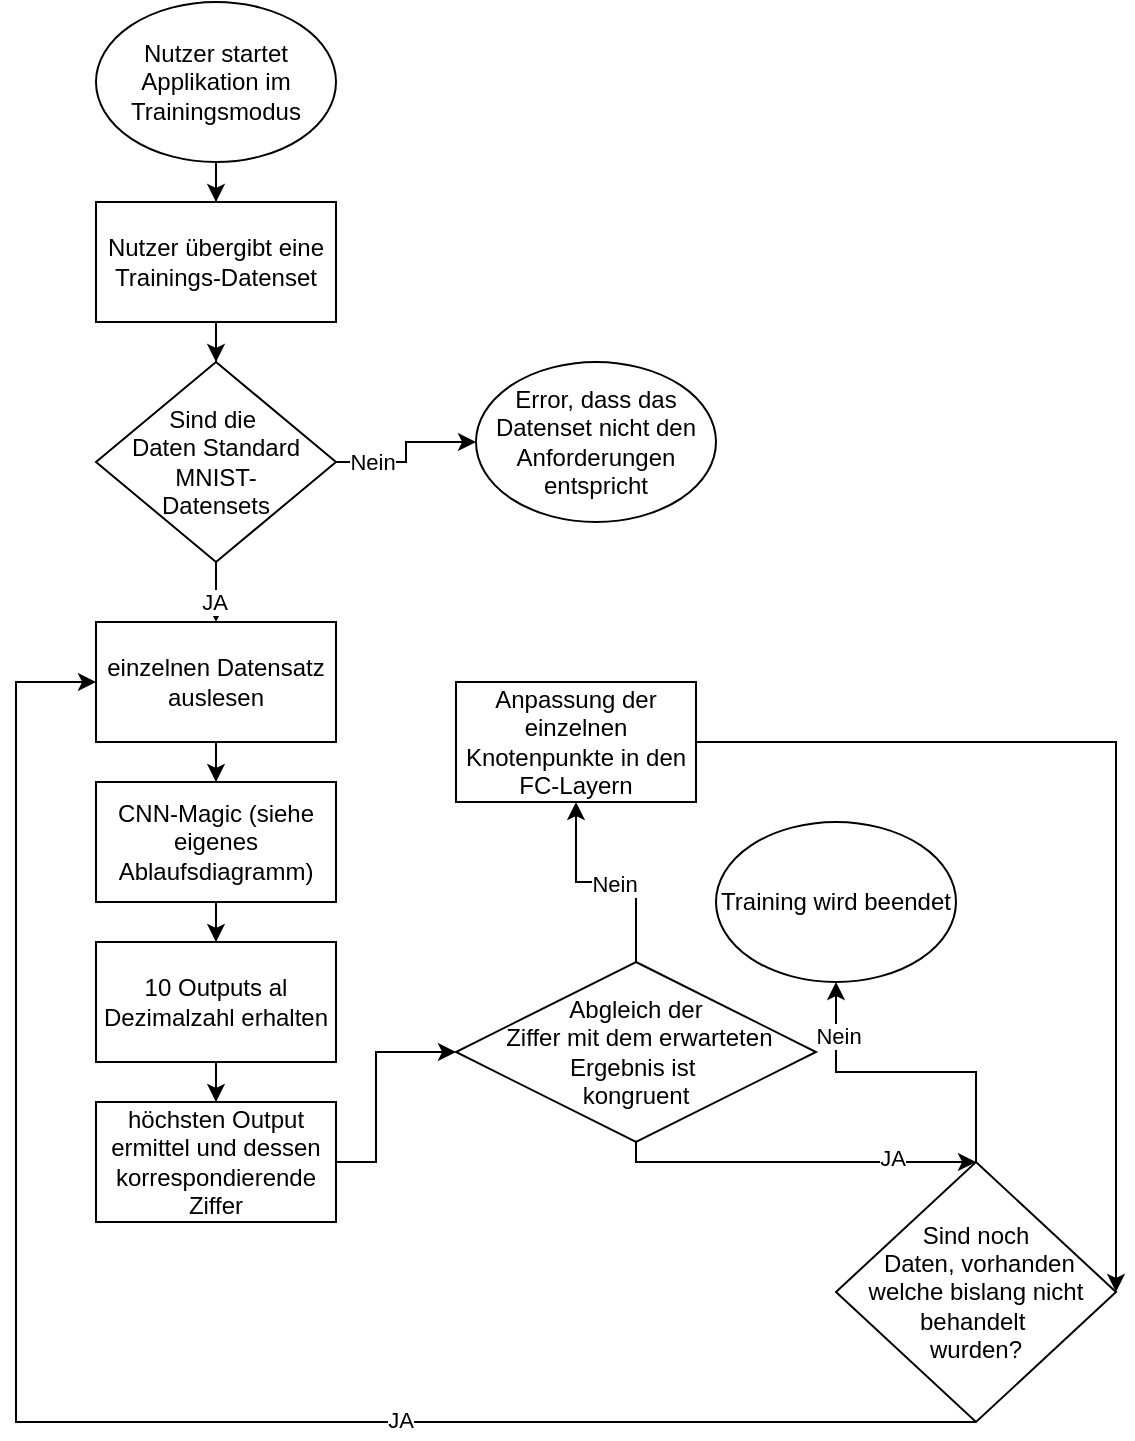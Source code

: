 <mxfile version="23.1.5" type="device">
  <diagram name="Page-1" id="74e2e168-ea6b-b213-b513-2b3c1d86103e">
    <mxGraphModel dx="1232" dy="1085" grid="1" gridSize="10" guides="1" tooltips="1" connect="1" arrows="1" fold="1" page="1" pageScale="1" pageWidth="1100" pageHeight="850" background="none" math="0" shadow="0">
      <root>
        <mxCell id="0" />
        <mxCell id="1" parent="0" />
        <mxCell id="g-Ep9odWdFlU7-CTPNt9-3" value="" style="edgeStyle=orthogonalEdgeStyle;rounded=0;orthogonalLoop=1;jettySize=auto;html=1;" parent="1" source="g-Ep9odWdFlU7-CTPNt9-1" target="g-Ep9odWdFlU7-CTPNt9-2" edge="1">
          <mxGeometry relative="1" as="geometry" />
        </mxCell>
        <mxCell id="g-Ep9odWdFlU7-CTPNt9-1" value="Nutzer startet Applikation im Trainingsmodus" style="ellipse;whiteSpace=wrap;html=1;" parent="1" vertex="1">
          <mxGeometry x="80" y="30" width="120" height="80" as="geometry" />
        </mxCell>
        <mxCell id="g-Ep9odWdFlU7-CTPNt9-5" value="" style="edgeStyle=orthogonalEdgeStyle;rounded=0;orthogonalLoop=1;jettySize=auto;html=1;entryX=0.5;entryY=0;entryDx=0;entryDy=0;" parent="1" source="g-Ep9odWdFlU7-CTPNt9-2" target="g-Ep9odWdFlU7-CTPNt9-6" edge="1">
          <mxGeometry relative="1" as="geometry">
            <mxPoint x="140" y="210" as="targetPoint" />
          </mxGeometry>
        </mxCell>
        <mxCell id="g-Ep9odWdFlU7-CTPNt9-2" value="Nutzer übergibt eine Trainings-Datenset" style="whiteSpace=wrap;html=1;" parent="1" vertex="1">
          <mxGeometry x="80" y="130" width="120" height="60" as="geometry" />
        </mxCell>
        <mxCell id="g-Ep9odWdFlU7-CTPNt9-9" value="" style="edgeStyle=orthogonalEdgeStyle;rounded=0;orthogonalLoop=1;jettySize=auto;html=1;" parent="1" source="g-Ep9odWdFlU7-CTPNt9-6" target="g-Ep9odWdFlU7-CTPNt9-8" edge="1">
          <mxGeometry relative="1" as="geometry" />
        </mxCell>
        <mxCell id="g-Ep9odWdFlU7-CTPNt9-21" value="JA" style="edgeLabel;html=1;align=center;verticalAlign=middle;resizable=0;points=[];" parent="g-Ep9odWdFlU7-CTPNt9-9" vertex="1" connectable="0">
          <mxGeometry x="0.6" y="-1" relative="1" as="geometry">
            <mxPoint as="offset" />
          </mxGeometry>
        </mxCell>
        <mxCell id="g-Ep9odWdFlU7-CTPNt9-37" style="edgeStyle=orthogonalEdgeStyle;rounded=0;orthogonalLoop=1;jettySize=auto;html=1;entryX=0;entryY=0.5;entryDx=0;entryDy=0;" parent="1" source="g-Ep9odWdFlU7-CTPNt9-6" target="g-Ep9odWdFlU7-CTPNt9-36" edge="1">
          <mxGeometry relative="1" as="geometry" />
        </mxCell>
        <mxCell id="g-Ep9odWdFlU7-CTPNt9-40" value="Nein" style="edgeLabel;html=1;align=center;verticalAlign=middle;resizable=0;points=[];" parent="g-Ep9odWdFlU7-CTPNt9-37" vertex="1" connectable="0">
          <mxGeometry x="-0.6" y="-1" relative="1" as="geometry">
            <mxPoint x="2" y="-1" as="offset" />
          </mxGeometry>
        </mxCell>
        <mxCell id="g-Ep9odWdFlU7-CTPNt9-6" value="&lt;div&gt;Sind die&amp;nbsp;&lt;/div&gt;&lt;div&gt;Daten Standard MNIST-&lt;/div&gt;&lt;div&gt;Datensets&lt;/div&gt;" style="rhombus;whiteSpace=wrap;html=1;" parent="1" vertex="1">
          <mxGeometry x="80" y="210" width="120" height="100" as="geometry" />
        </mxCell>
        <mxCell id="g-Ep9odWdFlU7-CTPNt9-11" value="" style="edgeStyle=orthogonalEdgeStyle;rounded=0;orthogonalLoop=1;jettySize=auto;html=1;" parent="1" source="g-Ep9odWdFlU7-CTPNt9-8" target="g-Ep9odWdFlU7-CTPNt9-10" edge="1">
          <mxGeometry relative="1" as="geometry" />
        </mxCell>
        <mxCell id="g-Ep9odWdFlU7-CTPNt9-8" value="einzelnen Datensatz auslesen" style="whiteSpace=wrap;html=1;" parent="1" vertex="1">
          <mxGeometry x="80" y="340" width="120" height="60" as="geometry" />
        </mxCell>
        <mxCell id="g-Ep9odWdFlU7-CTPNt9-13" value="" style="edgeStyle=orthogonalEdgeStyle;rounded=0;orthogonalLoop=1;jettySize=auto;html=1;" parent="1" source="g-Ep9odWdFlU7-CTPNt9-10" target="g-Ep9odWdFlU7-CTPNt9-12" edge="1">
          <mxGeometry relative="1" as="geometry" />
        </mxCell>
        <mxCell id="g-Ep9odWdFlU7-CTPNt9-10" value="CNN-Magic (siehe eigenes Ablaufsdiagramm)" style="whiteSpace=wrap;html=1;" parent="1" vertex="1">
          <mxGeometry x="80" y="420" width="120" height="60" as="geometry" />
        </mxCell>
        <mxCell id="g-Ep9odWdFlU7-CTPNt9-15" value="" style="edgeStyle=orthogonalEdgeStyle;rounded=0;orthogonalLoop=1;jettySize=auto;html=1;" parent="1" source="g-Ep9odWdFlU7-CTPNt9-12" target="g-Ep9odWdFlU7-CTPNt9-14" edge="1">
          <mxGeometry relative="1" as="geometry" />
        </mxCell>
        <mxCell id="g-Ep9odWdFlU7-CTPNt9-12" value="10 Outputs al Dezimalzahl erhalten" style="whiteSpace=wrap;html=1;" parent="1" vertex="1">
          <mxGeometry x="80" y="500" width="120" height="60" as="geometry" />
        </mxCell>
        <mxCell id="g-Ep9odWdFlU7-CTPNt9-17" value="" style="edgeStyle=orthogonalEdgeStyle;rounded=0;orthogonalLoop=1;jettySize=auto;html=1;entryX=0;entryY=0.5;entryDx=0;entryDy=0;" parent="1" source="g-Ep9odWdFlU7-CTPNt9-14" target="g-Ep9odWdFlU7-CTPNt9-18" edge="1">
          <mxGeometry relative="1" as="geometry">
            <mxPoint x="140" y="660" as="targetPoint" />
            <Array as="points">
              <mxPoint x="220" y="610" />
              <mxPoint x="220" y="555" />
            </Array>
          </mxGeometry>
        </mxCell>
        <mxCell id="g-Ep9odWdFlU7-CTPNt9-14" value="höchsten Output ermittel und dessen korrespondierende Ziffer" style="whiteSpace=wrap;html=1;" parent="1" vertex="1">
          <mxGeometry x="80" y="580" width="120" height="60" as="geometry" />
        </mxCell>
        <mxCell id="g-Ep9odWdFlU7-CTPNt9-24" value="" style="edgeStyle=orthogonalEdgeStyle;rounded=0;orthogonalLoop=1;jettySize=auto;html=1;exitX=0.5;exitY=1;exitDx=0;exitDy=0;" parent="1" source="g-Ep9odWdFlU7-CTPNt9-18" target="g-Ep9odWdFlU7-CTPNt9-23" edge="1">
          <mxGeometry relative="1" as="geometry">
            <Array as="points">
              <mxPoint x="350" y="610" />
            </Array>
          </mxGeometry>
        </mxCell>
        <mxCell id="g-Ep9odWdFlU7-CTPNt9-25" value="JA" style="edgeLabel;html=1;align=center;verticalAlign=middle;resizable=0;points=[];" parent="g-Ep9odWdFlU7-CTPNt9-24" vertex="1" connectable="0">
          <mxGeometry x="0.533" y="2" relative="1" as="geometry">
            <mxPoint as="offset" />
          </mxGeometry>
        </mxCell>
        <mxCell id="g-Ep9odWdFlU7-CTPNt9-32" value="" style="edgeStyle=orthogonalEdgeStyle;rounded=0;orthogonalLoop=1;jettySize=auto;html=1;" parent="1" source="g-Ep9odWdFlU7-CTPNt9-18" target="g-Ep9odWdFlU7-CTPNt9-31" edge="1">
          <mxGeometry relative="1" as="geometry" />
        </mxCell>
        <mxCell id="g-Ep9odWdFlU7-CTPNt9-33" value="Nein" style="edgeLabel;html=1;align=center;verticalAlign=middle;resizable=0;points=[];" parent="g-Ep9odWdFlU7-CTPNt9-32" vertex="1" connectable="0">
          <mxGeometry x="-0.075" y="1" relative="1" as="geometry">
            <mxPoint as="offset" />
          </mxGeometry>
        </mxCell>
        <mxCell id="g-Ep9odWdFlU7-CTPNt9-18" value="&lt;div&gt;Abgleich der&lt;/div&gt;&lt;div&gt;&amp;nbsp;Ziffer mit dem erwarteten Ergebnis ist&amp;nbsp;&lt;/div&gt;&lt;div&gt;kongruent&lt;/div&gt;" style="rhombus;whiteSpace=wrap;html=1;" parent="1" vertex="1">
          <mxGeometry x="260" y="510" width="180" height="90" as="geometry" />
        </mxCell>
        <mxCell id="g-Ep9odWdFlU7-CTPNt9-26" style="edgeStyle=orthogonalEdgeStyle;rounded=0;orthogonalLoop=1;jettySize=auto;html=1;entryX=0;entryY=0.5;entryDx=0;entryDy=0;exitX=0.5;exitY=1;exitDx=0;exitDy=0;" parent="1" source="g-Ep9odWdFlU7-CTPNt9-23" target="g-Ep9odWdFlU7-CTPNt9-8" edge="1">
          <mxGeometry relative="1" as="geometry">
            <Array as="points">
              <mxPoint x="40" y="740" />
              <mxPoint x="40" y="370" />
            </Array>
          </mxGeometry>
        </mxCell>
        <mxCell id="g-Ep9odWdFlU7-CTPNt9-27" value="JA" style="edgeLabel;html=1;align=center;verticalAlign=middle;resizable=0;points=[];" parent="g-Ep9odWdFlU7-CTPNt9-26" vertex="1" connectable="0">
          <mxGeometry x="-0.353" y="-1" relative="1" as="geometry">
            <mxPoint as="offset" />
          </mxGeometry>
        </mxCell>
        <mxCell id="g-Ep9odWdFlU7-CTPNt9-29" value="" style="edgeStyle=orthogonalEdgeStyle;rounded=0;orthogonalLoop=1;jettySize=auto;html=1;" parent="1" source="g-Ep9odWdFlU7-CTPNt9-23" target="g-Ep9odWdFlU7-CTPNt9-28" edge="1">
          <mxGeometry relative="1" as="geometry" />
        </mxCell>
        <mxCell id="g-Ep9odWdFlU7-CTPNt9-30" value="Nein" style="edgeLabel;html=1;align=center;verticalAlign=middle;resizable=0;points=[];" parent="g-Ep9odWdFlU7-CTPNt9-29" vertex="1" connectable="0">
          <mxGeometry x="0.667" y="-1" relative="1" as="geometry">
            <mxPoint as="offset" />
          </mxGeometry>
        </mxCell>
        <mxCell id="g-Ep9odWdFlU7-CTPNt9-23" value="&lt;div&gt;Sind noch&lt;/div&gt;&lt;div&gt;&amp;nbsp;Daten, vorhanden welche bislang nicht behandelt&amp;nbsp;&lt;/div&gt;&lt;div&gt;wurden?&lt;/div&gt;" style="rhombus;whiteSpace=wrap;html=1;" parent="1" vertex="1">
          <mxGeometry x="450" y="610" width="140" height="130" as="geometry" />
        </mxCell>
        <mxCell id="g-Ep9odWdFlU7-CTPNt9-28" value="Training wird beendet" style="ellipse;whiteSpace=wrap;html=1;" parent="1" vertex="1">
          <mxGeometry x="390" y="440" width="120" height="80" as="geometry" />
        </mxCell>
        <mxCell id="g-Ep9odWdFlU7-CTPNt9-34" style="edgeStyle=orthogonalEdgeStyle;rounded=0;orthogonalLoop=1;jettySize=auto;html=1;entryX=1;entryY=0.5;entryDx=0;entryDy=0;exitX=1;exitY=0.5;exitDx=0;exitDy=0;" parent="1" source="g-Ep9odWdFlU7-CTPNt9-31" target="g-Ep9odWdFlU7-CTPNt9-23" edge="1">
          <mxGeometry relative="1" as="geometry">
            <Array as="points">
              <mxPoint x="590" y="400" />
            </Array>
          </mxGeometry>
        </mxCell>
        <mxCell id="g-Ep9odWdFlU7-CTPNt9-31" value="Anpassung der einzelnen Knotenpunkte in den FC-Layern" style="whiteSpace=wrap;html=1;" parent="1" vertex="1">
          <mxGeometry x="260" y="370" width="120" height="60" as="geometry" />
        </mxCell>
        <mxCell id="g-Ep9odWdFlU7-CTPNt9-36" value="Error, dass das Datenset nicht den Anforderungen entspricht" style="ellipse;whiteSpace=wrap;html=1;" parent="1" vertex="1">
          <mxGeometry x="270" y="210" width="120" height="80" as="geometry" />
        </mxCell>
      </root>
    </mxGraphModel>
  </diagram>
</mxfile>
